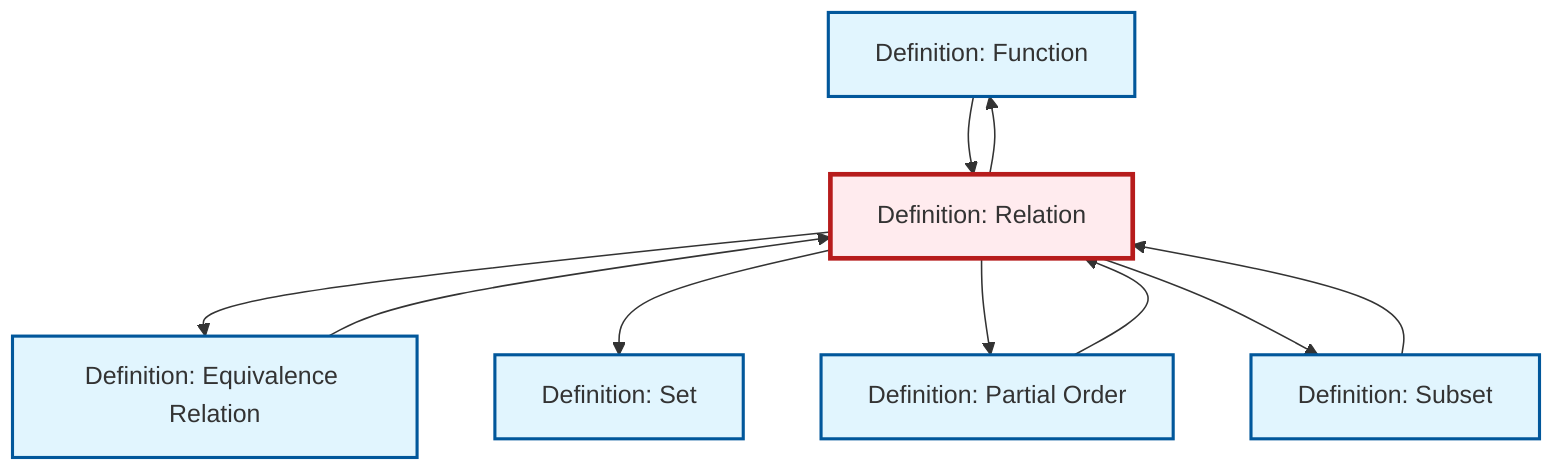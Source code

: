 graph TD
    classDef definition fill:#e1f5fe,stroke:#01579b,stroke-width:2px
    classDef theorem fill:#f3e5f5,stroke:#4a148c,stroke-width:2px
    classDef axiom fill:#fff3e0,stroke:#e65100,stroke-width:2px
    classDef example fill:#e8f5e9,stroke:#1b5e20,stroke-width:2px
    classDef current fill:#ffebee,stroke:#b71c1c,stroke-width:3px
    def-function["Definition: Function"]:::definition
    def-relation["Definition: Relation"]:::definition
    def-partial-order["Definition: Partial Order"]:::definition
    def-set["Definition: Set"]:::definition
    def-subset["Definition: Subset"]:::definition
    def-equivalence-relation["Definition: Equivalence Relation"]:::definition
    def-subset --> def-relation
    def-relation --> def-equivalence-relation
    def-relation --> def-function
    def-function --> def-relation
    def-equivalence-relation --> def-relation
    def-partial-order --> def-relation
    def-relation --> def-set
    def-relation --> def-partial-order
    def-relation --> def-subset
    class def-relation current